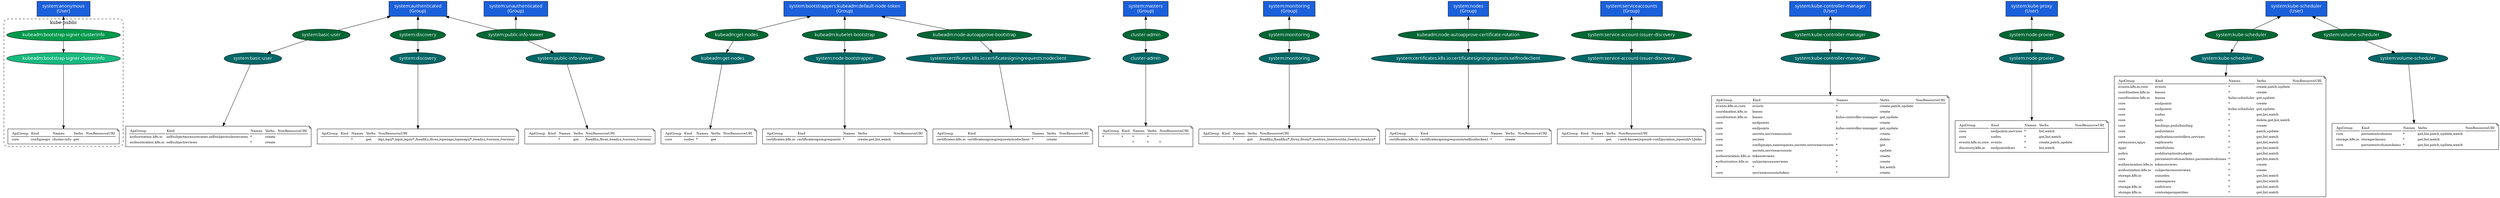 digraph  {
	subgraph cluster_s1 {
		label="kube-public";style="rounded,dashed";
		n3[color="#01080a",fillcolor="#17b87e",fontcolor="white",fontname="Poppins 100 normal",label="kubeadm:bootstrap-signer-clusterinfo",penwidth="1.0",shape="oval",style="filled"];
		n2[color="#01080a",fillcolor="#00994c",fontcolor="white",fontname="Poppins 100 normal",label="kubeadm:bootstrap-signer-clusterinfo",penwidth="1.0",shape="oval",style="filled"];
		n4[fillcolor="#DCDCDC",fontsize="10",label=<	
		<table border="0" align="left">
		  <tr>
			<td align="left" border="1" sides="b">ApiGroup</td>
			<td align="left" border="1" sides="b">Kind</td>
			<td align="left" border="1" sides="b">Names</td>
			<td align="left" border="1" sides="b">Verbs</td>
			<td align="left" border="1" sides="b">NonResourceURI</td>
		  </tr>
		  
	  <tr>
		<td align="left">core</td>
		<td align="left">configmaps</td>
		<td align="left">cluster-info</td>
		<td align="left">get</td>
		<td align="left"></td>
	  </tr>

		</table>
>,penwidth="1.0",shape="note"];
		n3->n4;
		n2->n3;
		
	}
	fontname="Poppins 100 normal";fontsize="12.00";newrank="true";
	n9[color="#01040a",fillcolor="#1b60db",fontcolor="white",fontname="Poppins 100 normal",label="system:authenticated\n(Group)",margin="0.22,0.11",penwidth="1.0",shape="box",style="filled"];
	n13[color="#01040a",fillcolor="#1b60db",fontcolor="white",fontname="Poppins 100 normal",label="system:bootstrappers:kubeadm:default-node-token\n(Group)",margin="0.22,0.11",penwidth="1.0",shape="box",style="filled"];
	n20[color="#01040a",fillcolor="#1b60db",fontcolor="white",fontname="Poppins 100 normal",label="system:masters\n(Group)",margin="0.22,0.11",penwidth="1.0",shape="box",style="filled"];
	n49[color="#01040a",fillcolor="#1b60db",fontcolor="white",fontname="Poppins 100 normal",label="system:monitoring\n(Group)",margin="0.22,0.11",penwidth="1.0",shape="box",style="filled"];
	n38[color="#01040a",fillcolor="#1b60db",fontcolor="white",fontname="Poppins 100 normal",label="system:nodes\n(Group)",margin="0.22,0.11",penwidth="1.0",shape="box",style="filled"];
	n57[color="#01040a",fillcolor="#1b60db",fontcolor="white",fontname="Poppins 100 normal",label="system:serviceaccounts\n(Group)",margin="0.22,0.11",penwidth="1.0",shape="box",style="filled"];
	n27[color="#01040a",fillcolor="#1b60db",fontcolor="white",fontname="Poppins 100 normal",label="system:unauthenticated\n(Group)",margin="0.22,0.11",penwidth="1.0",shape="box",style="filled"];
	n5[color="#01040a",fillcolor="#1b60db",fontcolor="white",fontname="Poppins 100 normal",label="system:anonymous\n(User)",margin="0.22,0.11",penwidth="1.0",shape="box",style="filled"];
	n42[color="#01040a",fillcolor="#1b60db",fontcolor="white",fontname="Poppins 100 normal",label="system:kube-controller-manager\n(User)",margin="0.22,0.11",penwidth="1.0",shape="box",style="filled"];
	n53[color="#01040a",fillcolor="#1b60db",fontcolor="white",fontname="Poppins 100 normal",label="system:kube-proxy\n(User)",margin="0.22,0.11",penwidth="1.0",shape="box",style="filled"];
	n31[color="#01040a",fillcolor="#1b60db",fontcolor="white",fontname="Poppins 100 normal",label="system:kube-scheduler\n(User)",margin="0.22,0.11",penwidth="1.0",shape="box",style="filled"];
	n18[color="#01080a",fillcolor="#006666",fontcolor="#f4f4f4",fontname="Poppins 100 normal",label="cluster-admin",penwidth="1.0",shape="oval",style="filled"];
	n22[color="#01080a",fillcolor="#006666",fontcolor="#f4f4f4",fontname="Poppins 100 normal",label="kubeadm:get-nodes",penwidth="1.0",shape="oval",style="filled"];
	n44[color="#01080a",fillcolor="#006666",fontcolor="#f4f4f4",fontname="Poppins 100 normal",label="system:basic-user",penwidth="1.0",shape="oval",style="filled"];
	n15[color="#01080a",fillcolor="#006666",fontcolor="#f4f4f4",fontname="Poppins 100 normal",label="system:certificates.k8s.io:certificatesigningrequests:nodeclient",penwidth="1.0",shape="oval",style="filled"];
	n36[color="#01080a",fillcolor="#006666",fontcolor="#f4f4f4",fontname="Poppins 100 normal",label="system:certificates.k8s.io:certificatesigningrequests:selfnodeclient",penwidth="1.0",shape="oval",style="filled"];
	n7[color="#01080a",fillcolor="#006666",fontcolor="#f4f4f4",fontname="Poppins 100 normal",label="system:discovery",penwidth="1.0",shape="oval",style="filled"];
	n40[color="#01080a",fillcolor="#006666",fontcolor="#f4f4f4",fontname="Poppins 100 normal",label="system:kube-controller-manager",penwidth="1.0",shape="oval",style="filled"];
	n33[color="#01080a",fillcolor="#006666",fontcolor="#f4f4f4",fontname="Poppins 100 normal",label="system:kube-scheduler",penwidth="1.0",shape="oval",style="filled"];
	n47[color="#01080a",fillcolor="#006666",fontcolor="#f4f4f4",fontname="Poppins 100 normal",label="system:monitoring",penwidth="1.0",shape="oval",style="filled"];
	n11[color="#01080a",fillcolor="#006666",fontcolor="#f4f4f4",fontname="Poppins 100 normal",label="system:node-bootstrapper",penwidth="1.0",shape="oval",style="filled"];
	n51[color="#01080a",fillcolor="#006666",fontcolor="#f4f4f4",fontname="Poppins 100 normal",label="system:node-proxier",penwidth="1.0",shape="oval",style="filled"];
	n25[color="#01080a",fillcolor="#006666",fontcolor="#f4f4f4",fontname="Poppins 100 normal",label="system:public-info-viewer",penwidth="1.0",shape="oval",style="filled"];
	n55[color="#01080a",fillcolor="#006666",fontcolor="#f4f4f4",fontname="Poppins 100 normal",label="system:service-account-issuer-discovery",penwidth="1.0",shape="oval",style="filled"];
	n29[color="#01080a",fillcolor="#006666",fontcolor="#f4f4f4",fontname="Poppins 100 normal",label="system:volume-scheduler",penwidth="1.0",shape="oval",style="filled"];
	n17[color="#01080a",fillcolor="#006633",fontcolor="#f4f4f4",fontname="Poppins 100 normal",label="cluster-admin",penwidth="1.0",shape="oval",style="filled"];
	n21[color="#01080a",fillcolor="#006633",fontcolor="#f4f4f4",fontname="Poppins 100 normal",label="kubeadm:get-nodes",penwidth="1.0",shape="oval",style="filled"];
	n10[color="#01080a",fillcolor="#006633",fontcolor="#f4f4f4",fontname="Poppins 100 normal",label="kubeadm:kubelet-bootstrap",penwidth="1.0",shape="oval",style="filled"];
	n14[color="#01080a",fillcolor="#006633",fontcolor="#f4f4f4",fontname="Poppins 100 normal",label="kubeadm:node-autoapprove-bootstrap",penwidth="1.0",shape="oval",style="filled"];
	n35[color="#01080a",fillcolor="#006633",fontcolor="#f4f4f4",fontname="Poppins 100 normal",label="kubeadm:node-autoapprove-certificate-rotation",penwidth="1.0",shape="oval",style="filled"];
	n43[color="#01080a",fillcolor="#006633",fontcolor="#f4f4f4",fontname="Poppins 100 normal",label="system:basic-user",penwidth="1.0",shape="oval",style="filled"];
	n6[color="#01080a",fillcolor="#006633",fontcolor="#f4f4f4",fontname="Poppins 100 normal",label="system:discovery",penwidth="1.0",shape="oval",style="filled"];
	n39[color="#01080a",fillcolor="#006633",fontcolor="#f4f4f4",fontname="Poppins 100 normal",label="system:kube-controller-manager",penwidth="1.0",shape="oval",style="filled"];
	n32[color="#01080a",fillcolor="#006633",fontcolor="#f4f4f4",fontname="Poppins 100 normal",label="system:kube-scheduler",penwidth="1.0",shape="oval",style="filled"];
	n46[color="#01080a",fillcolor="#006633",fontcolor="#f4f4f4",fontname="Poppins 100 normal",label="system:monitoring",penwidth="1.0",shape="oval",style="filled"];
	n50[color="#01080a",fillcolor="#006633",fontcolor="#f4f4f4",fontname="Poppins 100 normal",label="system:node-proxier",penwidth="1.0",shape="oval",style="filled"];
	n24[color="#01080a",fillcolor="#006633",fontcolor="#f4f4f4",fontname="Poppins 100 normal",label="system:public-info-viewer",penwidth="1.0",shape="oval",style="filled"];
	n54[color="#01080a",fillcolor="#006633",fontcolor="#f4f4f4",fontname="Poppins 100 normal",label="system:service-account-issuer-discovery",penwidth="1.0",shape="oval",style="filled"];
	n28[color="#01080a",fillcolor="#006633",fontcolor="#f4f4f4",fontname="Poppins 100 normal",label="system:volume-scheduler",penwidth="1.0",shape="oval",style="filled"];
	n19[fillcolor="#DCDCDC",fontsize="10",label=<	
		<table border="0" align="left">
		  <tr>
			<td align="left" border="1" sides="b">ApiGroup</td>
			<td align="left" border="1" sides="b">Kind</td>
			<td align="left" border="1" sides="b">Names</td>
			<td align="left" border="1" sides="b">Verbs</td>
			<td align="left" border="1" sides="b">NonResourceURI</td>
		  </tr>
		  
	  <tr>
		<td align="left">*</td>
		<td align="left">*</td>
		<td align="left">*</td>
		<td align="left">*</td>
		<td align="left"></td>
	  </tr>

	  <tr>
		<td align="left"></td>
		<td align="left"></td>
		<td align="left">*</td>
		<td align="left">*</td>
		<td align="left">*</td>
	  </tr>

		</table>
>,penwidth="1.0",shape="note"];
	n23[fillcolor="#DCDCDC",fontsize="10",label=<	
		<table border="0" align="left">
		  <tr>
			<td align="left" border="1" sides="b">ApiGroup</td>
			<td align="left" border="1" sides="b">Kind</td>
			<td align="left" border="1" sides="b">Names</td>
			<td align="left" border="1" sides="b">Verbs</td>
			<td align="left" border="1" sides="b">NonResourceURI</td>
		  </tr>
		  
	  <tr>
		<td align="left">core</td>
		<td align="left">nodes</td>
		<td align="left">*</td>
		<td align="left">get</td>
		<td align="left"></td>
	  </tr>

		</table>
>,penwidth="1.0",shape="note"];
	n45[fillcolor="#DCDCDC",fontsize="10",label=<	
		<table border="0" align="left">
		  <tr>
			<td align="left" border="1" sides="b">ApiGroup</td>
			<td align="left" border="1" sides="b">Kind</td>
			<td align="left" border="1" sides="b">Names</td>
			<td align="left" border="1" sides="b">Verbs</td>
			<td align="left" border="1" sides="b">NonResourceURI</td>
		  </tr>
		  
	  <tr>
		<td align="left">authorization.k8s.io</td>
		<td align="left">selfsubjectaccessreviews,selfsubjectrulesreviews</td>
		<td align="left">*</td>
		<td align="left">create</td>
		<td align="left"></td>
	  </tr>

	  <tr>
		<td align="left">authentication.k8s.io</td>
		<td align="left">selfsubjectreviews</td>
		<td align="left">*</td>
		<td align="left">create</td>
		<td align="left"></td>
	  </tr>

		</table>
>,penwidth="1.0",shape="note"];
	n16[fillcolor="#DCDCDC",fontsize="10",label=<	
		<table border="0" align="left">
		  <tr>
			<td align="left" border="1" sides="b">ApiGroup</td>
			<td align="left" border="1" sides="b">Kind</td>
			<td align="left" border="1" sides="b">Names</td>
			<td align="left" border="1" sides="b">Verbs</td>
			<td align="left" border="1" sides="b">NonResourceURI</td>
		  </tr>
		  
	  <tr>
		<td align="left">certificates.k8s.io</td>
		<td align="left">certificatesigningrequests/nodeclient</td>
		<td align="left">*</td>
		<td align="left">create</td>
		<td align="left"></td>
	  </tr>

		</table>
>,penwidth="1.0",shape="note"];
	n37[fillcolor="#DCDCDC",fontsize="10",label=<	
		<table border="0" align="left">
		  <tr>
			<td align="left" border="1" sides="b">ApiGroup</td>
			<td align="left" border="1" sides="b">Kind</td>
			<td align="left" border="1" sides="b">Names</td>
			<td align="left" border="1" sides="b">Verbs</td>
			<td align="left" border="1" sides="b">NonResourceURI</td>
		  </tr>
		  
	  <tr>
		<td align="left">certificates.k8s.io</td>
		<td align="left">certificatesigningrequests/selfnodeclient</td>
		<td align="left">*</td>
		<td align="left">create</td>
		<td align="left"></td>
	  </tr>

		</table>
>,penwidth="1.0",shape="note"];
	n8[fillcolor="#DCDCDC",fontsize="10",label=<	
		<table border="0" align="left">
		  <tr>
			<td align="left" border="1" sides="b">ApiGroup</td>
			<td align="left" border="1" sides="b">Kind</td>
			<td align="left" border="1" sides="b">Names</td>
			<td align="left" border="1" sides="b">Verbs</td>
			<td align="left" border="1" sides="b">NonResourceURI</td>
		  </tr>
		  
	  <tr>
		<td align="left"></td>
		<td align="left"></td>
		<td align="left">*</td>
		<td align="left">get</td>
		<td align="left">/api,/api/*,/apis,/apis/*,/healthz,/livez,/openapi,/openapi/*,/readyz,/version,/version/</td>
	  </tr>

		</table>
>,penwidth="1.0",shape="note"];
	n41[fillcolor="#DCDCDC",fontsize="10",label=<	
		<table border="0" align="left">
		  <tr>
			<td align="left" border="1" sides="b">ApiGroup</td>
			<td align="left" border="1" sides="b">Kind</td>
			<td align="left" border="1" sides="b">Names</td>
			<td align="left" border="1" sides="b">Verbs</td>
			<td align="left" border="1" sides="b">NonResourceURI</td>
		  </tr>
		  
	  <tr>
		<td align="left">events.k8s.io,core</td>
		<td align="left">events</td>
		<td align="left">*</td>
		<td align="left">create,patch,update</td>
		<td align="left"></td>
	  </tr>

	  <tr>
		<td align="left">coordination.k8s.io</td>
		<td align="left">leases</td>
		<td align="left">*</td>
		<td align="left">create</td>
		<td align="left"></td>
	  </tr>

	  <tr>
		<td align="left">coordination.k8s.io</td>
		<td align="left">leases</td>
		<td align="left">kube-controller-manager</td>
		<td align="left">get,update</td>
		<td align="left"></td>
	  </tr>

	  <tr>
		<td align="left">core</td>
		<td align="left">endpoints</td>
		<td align="left">*</td>
		<td align="left">create</td>
		<td align="left"></td>
	  </tr>

	  <tr>
		<td align="left">core</td>
		<td align="left">endpoints</td>
		<td align="left">kube-controller-manager</td>
		<td align="left">get,update</td>
		<td align="left"></td>
	  </tr>

	  <tr>
		<td align="left">core</td>
		<td align="left">secrets,serviceaccounts</td>
		<td align="left">*</td>
		<td align="left">create</td>
		<td align="left"></td>
	  </tr>

	  <tr>
		<td align="left">core</td>
		<td align="left">secrets</td>
		<td align="left">*</td>
		<td align="left">delete</td>
		<td align="left"></td>
	  </tr>

	  <tr>
		<td align="left">core</td>
		<td align="left">configmaps,namespaces,secrets,serviceaccounts</td>
		<td align="left">*</td>
		<td align="left">get</td>
		<td align="left"></td>
	  </tr>

	  <tr>
		<td align="left">core</td>
		<td align="left">secrets,serviceaccounts</td>
		<td align="left">*</td>
		<td align="left">update</td>
		<td align="left"></td>
	  </tr>

	  <tr>
		<td align="left">authentication.k8s.io</td>
		<td align="left">tokenreviews</td>
		<td align="left">*</td>
		<td align="left">create</td>
		<td align="left"></td>
	  </tr>

	  <tr>
		<td align="left">authorization.k8s.io</td>
		<td align="left">subjectaccessreviews</td>
		<td align="left">*</td>
		<td align="left">create</td>
		<td align="left"></td>
	  </tr>

	  <tr>
		<td align="left">*</td>
		<td align="left">*</td>
		<td align="left">*</td>
		<td align="left">list,watch</td>
		<td align="left"></td>
	  </tr>

	  <tr>
		<td align="left">core</td>
		<td align="left">serviceaccounts/token</td>
		<td align="left">*</td>
		<td align="left">create</td>
		<td align="left"></td>
	  </tr>

		</table>
>,penwidth="1.0",shape="note"];
	n34[fillcolor="#DCDCDC",fontsize="10",label=<	
		<table border="0" align="left">
		  <tr>
			<td align="left" border="1" sides="b">ApiGroup</td>
			<td align="left" border="1" sides="b">Kind</td>
			<td align="left" border="1" sides="b">Names</td>
			<td align="left" border="1" sides="b">Verbs</td>
			<td align="left" border="1" sides="b">NonResourceURI</td>
		  </tr>
		  
	  <tr>
		<td align="left">events.k8s.io,core</td>
		<td align="left">events</td>
		<td align="left">*</td>
		<td align="left">create,patch,update</td>
		<td align="left"></td>
	  </tr>

	  <tr>
		<td align="left">coordination.k8s.io</td>
		<td align="left">leases</td>
		<td align="left">*</td>
		<td align="left">create</td>
		<td align="left"></td>
	  </tr>

	  <tr>
		<td align="left">coordination.k8s.io</td>
		<td align="left">leases</td>
		<td align="left">kube-scheduler</td>
		<td align="left">get,update</td>
		<td align="left"></td>
	  </tr>

	  <tr>
		<td align="left">core</td>
		<td align="left">endpoints</td>
		<td align="left">*</td>
		<td align="left">create</td>
		<td align="left"></td>
	  </tr>

	  <tr>
		<td align="left">core</td>
		<td align="left">endpoints</td>
		<td align="left">kube-scheduler</td>
		<td align="left">get,update</td>
		<td align="left"></td>
	  </tr>

	  <tr>
		<td align="left">core</td>
		<td align="left">nodes</td>
		<td align="left">*</td>
		<td align="left">get,list,watch</td>
		<td align="left"></td>
	  </tr>

	  <tr>
		<td align="left">core</td>
		<td align="left">pods</td>
		<td align="left">*</td>
		<td align="left">delete,get,list,watch</td>
		<td align="left"></td>
	  </tr>

	  <tr>
		<td align="left">core</td>
		<td align="left">bindings,pods/binding</td>
		<td align="left">*</td>
		<td align="left">create</td>
		<td align="left"></td>
	  </tr>

	  <tr>
		<td align="left">core</td>
		<td align="left">pods/status</td>
		<td align="left">*</td>
		<td align="left">patch,update</td>
		<td align="left"></td>
	  </tr>

	  <tr>
		<td align="left">core</td>
		<td align="left">replicationcontrollers,services</td>
		<td align="left">*</td>
		<td align="left">get,list,watch</td>
		<td align="left"></td>
	  </tr>

	  <tr>
		<td align="left">extensions,apps</td>
		<td align="left">replicasets</td>
		<td align="left">*</td>
		<td align="left">get,list,watch</td>
		<td align="left"></td>
	  </tr>

	  <tr>
		<td align="left">apps</td>
		<td align="left">statefulsets</td>
		<td align="left">*</td>
		<td align="left">get,list,watch</td>
		<td align="left"></td>
	  </tr>

	  <tr>
		<td align="left">policy</td>
		<td align="left">poddisruptionbudgets</td>
		<td align="left">*</td>
		<td align="left">get,list,watch</td>
		<td align="left"></td>
	  </tr>

	  <tr>
		<td align="left">core</td>
		<td align="left">persistentvolumeclaims,persistentvolumes</td>
		<td align="left">*</td>
		<td align="left">get,list,watch</td>
		<td align="left"></td>
	  </tr>

	  <tr>
		<td align="left">authentication.k8s.io</td>
		<td align="left">tokenreviews</td>
		<td align="left">*</td>
		<td align="left">create</td>
		<td align="left"></td>
	  </tr>

	  <tr>
		<td align="left">authorization.k8s.io</td>
		<td align="left">subjectaccessreviews</td>
		<td align="left">*</td>
		<td align="left">create</td>
		<td align="left"></td>
	  </tr>

	  <tr>
		<td align="left">storage.k8s.io</td>
		<td align="left">csinodes</td>
		<td align="left">*</td>
		<td align="left">get,list,watch</td>
		<td align="left"></td>
	  </tr>

	  <tr>
		<td align="left">core</td>
		<td align="left">namespaces</td>
		<td align="left">*</td>
		<td align="left">get,list,watch</td>
		<td align="left"></td>
	  </tr>

	  <tr>
		<td align="left">storage.k8s.io</td>
		<td align="left">csidrivers</td>
		<td align="left">*</td>
		<td align="left">get,list,watch</td>
		<td align="left"></td>
	  </tr>

	  <tr>
		<td align="left">storage.k8s.io</td>
		<td align="left">csistoragecapacities</td>
		<td align="left">*</td>
		<td align="left">get,list,watch</td>
		<td align="left"></td>
	  </tr>

		</table>
>,penwidth="1.0",shape="note"];
	n48[fillcolor="#DCDCDC",fontsize="10",label=<	
		<table border="0" align="left">
		  <tr>
			<td align="left" border="1" sides="b">ApiGroup</td>
			<td align="left" border="1" sides="b">Kind</td>
			<td align="left" border="1" sides="b">Names</td>
			<td align="left" border="1" sides="b">Verbs</td>
			<td align="left" border="1" sides="b">NonResourceURI</td>
		  </tr>
		  
	  <tr>
		<td align="left"></td>
		<td align="left"></td>
		<td align="left">*</td>
		<td align="left">get</td>
		<td align="left">/healthz,/healthz/*,/livez,/livez/*,/metrics,/metrics/slis,/readyz,/readyz/*</td>
	  </tr>

		</table>
>,penwidth="1.0",shape="note"];
	n12[fillcolor="#DCDCDC",fontsize="10",label=<	
		<table border="0" align="left">
		  <tr>
			<td align="left" border="1" sides="b">ApiGroup</td>
			<td align="left" border="1" sides="b">Kind</td>
			<td align="left" border="1" sides="b">Names</td>
			<td align="left" border="1" sides="b">Verbs</td>
			<td align="left" border="1" sides="b">NonResourceURI</td>
		  </tr>
		  
	  <tr>
		<td align="left">certificates.k8s.io</td>
		<td align="left">certificatesigningrequests</td>
		<td align="left">*</td>
		<td align="left">create,get,list,watch</td>
		<td align="left"></td>
	  </tr>

		</table>
>,penwidth="1.0",shape="note"];
	n52[fillcolor="#DCDCDC",fontsize="10",label=<	
		<table border="0" align="left">
		  <tr>
			<td align="left" border="1" sides="b">ApiGroup</td>
			<td align="left" border="1" sides="b">Kind</td>
			<td align="left" border="1" sides="b">Names</td>
			<td align="left" border="1" sides="b">Verbs</td>
			<td align="left" border="1" sides="b">NonResourceURI</td>
		  </tr>
		  
	  <tr>
		<td align="left">core</td>
		<td align="left">endpoints,services</td>
		<td align="left">*</td>
		<td align="left">list,watch</td>
		<td align="left"></td>
	  </tr>

	  <tr>
		<td align="left">core</td>
		<td align="left">nodes</td>
		<td align="left">*</td>
		<td align="left">get,list,watch</td>
		<td align="left"></td>
	  </tr>

	  <tr>
		<td align="left">events.k8s.io,core</td>
		<td align="left">events</td>
		<td align="left">*</td>
		<td align="left">create,patch,update</td>
		<td align="left"></td>
	  </tr>

	  <tr>
		<td align="left">discovery.k8s.io</td>
		<td align="left">endpointslices</td>
		<td align="left">*</td>
		<td align="left">list,watch</td>
		<td align="left"></td>
	  </tr>

		</table>
>,penwidth="1.0",shape="note"];
	n26[fillcolor="#DCDCDC",fontsize="10",label=<	
		<table border="0" align="left">
		  <tr>
			<td align="left" border="1" sides="b">ApiGroup</td>
			<td align="left" border="1" sides="b">Kind</td>
			<td align="left" border="1" sides="b">Names</td>
			<td align="left" border="1" sides="b">Verbs</td>
			<td align="left" border="1" sides="b">NonResourceURI</td>
		  </tr>
		  
	  <tr>
		<td align="left"></td>
		<td align="left"></td>
		<td align="left">*</td>
		<td align="left">get</td>
		<td align="left">/healthz,/livez,/readyz,/version,/version/</td>
	  </tr>

		</table>
>,penwidth="1.0",shape="note"];
	n56[fillcolor="#DCDCDC",fontsize="10",label=<	
		<table border="0" align="left">
		  <tr>
			<td align="left" border="1" sides="b">ApiGroup</td>
			<td align="left" border="1" sides="b">Kind</td>
			<td align="left" border="1" sides="b">Names</td>
			<td align="left" border="1" sides="b">Verbs</td>
			<td align="left" border="1" sides="b">NonResourceURI</td>
		  </tr>
		  
	  <tr>
		<td align="left"></td>
		<td align="left"></td>
		<td align="left">*</td>
		<td align="left">get</td>
		<td align="left">/.well-known/openid-configuration,/openid/v1/jwks</td>
	  </tr>

		</table>
>,penwidth="1.0",shape="note"];
	n30[fillcolor="#DCDCDC",fontsize="10",label=<	
		<table border="0" align="left">
		  <tr>
			<td align="left" border="1" sides="b">ApiGroup</td>
			<td align="left" border="1" sides="b">Kind</td>
			<td align="left" border="1" sides="b">Names</td>
			<td align="left" border="1" sides="b">Verbs</td>
			<td align="left" border="1" sides="b">NonResourceURI</td>
		  </tr>
		  
	  <tr>
		<td align="left">core</td>
		<td align="left">persistentvolumes</td>
		<td align="left">*</td>
		<td align="left">get,list,patch,update,watch</td>
		<td align="left"></td>
	  </tr>

	  <tr>
		<td align="left">storage.k8s.io</td>
		<td align="left">storageclasses</td>
		<td align="left">*</td>
		<td align="left">get,list,watch</td>
		<td align="left"></td>
	  </tr>

	  <tr>
		<td align="left">core</td>
		<td align="left">persistentvolumeclaims</td>
		<td align="left">*</td>
		<td align="left">get,list,patch,update,watch</td>
		<td align="left"></td>
	  </tr>

		</table>
>,penwidth="1.0",shape="note"];
	n9->n6[dir="back"];
	n9->n24[dir="back"];
	n9->n43[dir="back"];
	n13->n10[dir="back"];
	n13->n14[dir="back"];
	n13->n21[dir="back"];
	n20->n17[dir="back"];
	n49->n46[dir="back"];
	n38->n35[dir="back"];
	n57->n54[dir="back"];
	n27->n24[dir="back"];
	n5->n2[dir="back"];
	n42->n39[dir="back"];
	n53->n50[dir="back"];
	n31->n28[dir="back"];
	n31->n32[dir="back"];
	n18->n19;
	n22->n23;
	n44->n45;
	n15->n16;
	n36->n37;
	n7->n8;
	n40->n41;
	n33->n34;
	n47->n48;
	n11->n12;
	n51->n52;
	n25->n26;
	n55->n56;
	n29->n30;
	n17->n18;
	n21->n22;
	n10->n11;
	n14->n15;
	n35->n36;
	n43->n44;
	n6->n7;
	n39->n40;
	n32->n33;
	n46->n47;
	n50->n51;
	n24->n25;
	n54->n55;
	n28->n29;
	{rank=same; n3;n7;n11;n15;n18;n22;n25;n29;n33;n36;n40;n44;n47;n51;n55;};
	
}

